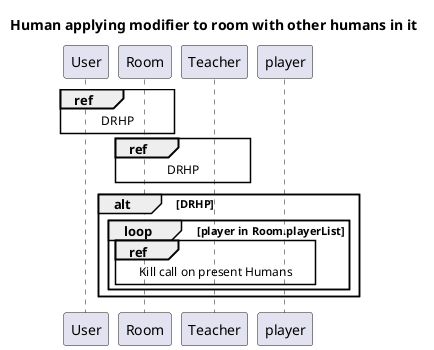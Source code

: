 @startuml
'https://plantuml.com/sequence-diagram
title Human applying modifier to room with other humans in it
autonumber

participant "User" as U
participant "Room" as R
participant "Teacher" as T

ref over U, R: DRHP
ref over T, R: DRHP

alt DRHP
    loop player in Room.playerList
      ref over R, player: Kill call on present Humans
    end
end
@enduml